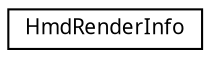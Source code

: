 digraph "Graphical Class Hierarchy"
{
 // LATEX_PDF_SIZE
  edge [fontname="Arial.ttf",fontsize="10",labelfontname="Arial.ttf",labelfontsize="10"];
  node [fontname="Arial.ttf",fontsize="10",shape=record];
  rankdir="LR";
  Node0 [label="HmdRenderInfo",height=0.2,width=0.4,color="black", fillcolor="white", style="filled",URL="$struct_hmd_render_info.html",tooltip=" "];
}
